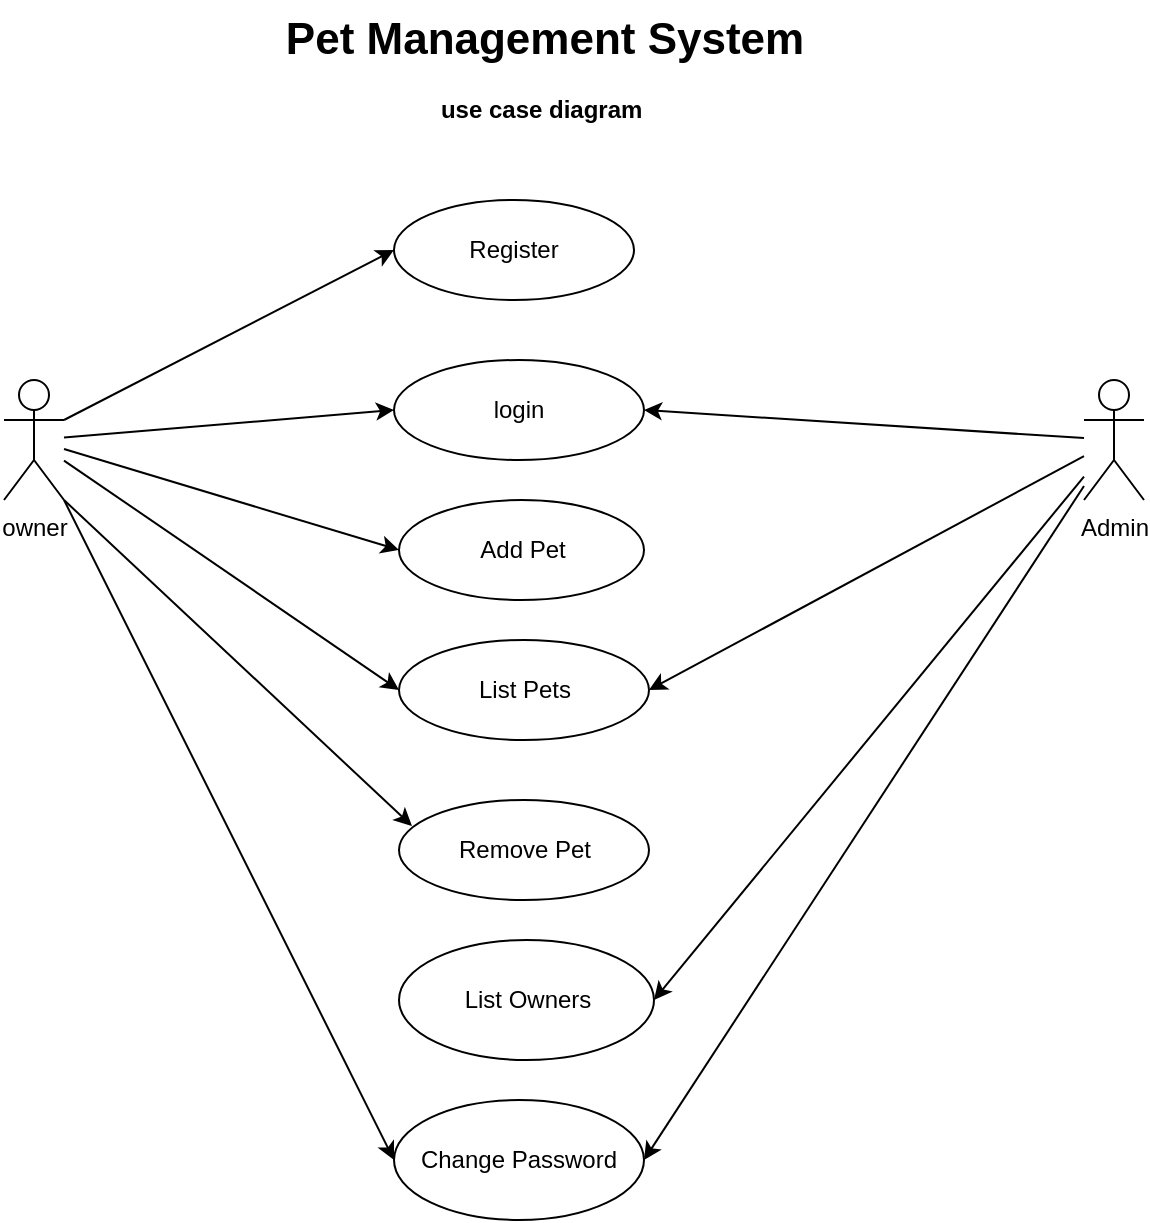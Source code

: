 <mxfile version="22.0.4" type="device" pages="4">
  <diagram name="use-case" id="qtio0HYeH-x8UU8tctlj">
    <mxGraphModel dx="1434" dy="782" grid="1" gridSize="10" guides="1" tooltips="1" connect="1" arrows="1" fold="1" page="1" pageScale="1" pageWidth="850" pageHeight="1100" math="0" shadow="0">
      <root>
        <mxCell id="0" />
        <mxCell id="1" parent="0" />
        <mxCell id="na23ZVkrNarAivAHWz6S-1" value="owner" style="shape=umlActor;verticalLabelPosition=bottom;verticalAlign=top;html=1;outlineConnect=0;" parent="1" vertex="1">
          <mxGeometry x="110" y="230" width="30" height="60" as="geometry" />
        </mxCell>
        <mxCell id="na23ZVkrNarAivAHWz6S-2" value="Pet Management System" style="text;html=1;align=center;verticalAlign=middle;resizable=0;points=[];autosize=1;strokeColor=none;fillColor=none;fontStyle=1;fontSize=22;" parent="1" vertex="1">
          <mxGeometry x="240" y="40" width="280" height="40" as="geometry" />
        </mxCell>
        <mxCell id="na23ZVkrNarAivAHWz6S-3" value="Register" style="ellipse;whiteSpace=wrap;html=1;" parent="1" vertex="1">
          <mxGeometry x="305" y="140" width="120" height="50" as="geometry" />
        </mxCell>
        <mxCell id="na23ZVkrNarAivAHWz6S-4" value="use case diagram&amp;nbsp;" style="text;html=1;align=center;verticalAlign=middle;resizable=0;points=[];autosize=1;strokeColor=none;fillColor=none;fontStyle=1" parent="1" vertex="1">
          <mxGeometry x="315" y="80" width="130" height="30" as="geometry" />
        </mxCell>
        <mxCell id="na23ZVkrNarAivAHWz6S-5" value="login" style="ellipse;whiteSpace=wrap;html=1;" parent="1" vertex="1">
          <mxGeometry x="305" y="220" width="125" height="50" as="geometry" />
        </mxCell>
        <mxCell id="na23ZVkrNarAivAHWz6S-6" value="Add Pet" style="ellipse;whiteSpace=wrap;html=1;" parent="1" vertex="1">
          <mxGeometry x="307.5" y="290" width="122.5" height="50" as="geometry" />
        </mxCell>
        <mxCell id="na23ZVkrNarAivAHWz6S-7" value="List Pets" style="ellipse;whiteSpace=wrap;html=1;" parent="1" vertex="1">
          <mxGeometry x="307.5" y="360" width="125" height="50" as="geometry" />
        </mxCell>
        <mxCell id="na23ZVkrNarAivAHWz6S-8" value="Remove Pet" style="ellipse;whiteSpace=wrap;html=1;" parent="1" vertex="1">
          <mxGeometry x="307.5" y="440" width="125" height="50" as="geometry" />
        </mxCell>
        <mxCell id="na23ZVkrNarAivAHWz6S-9" value="" style="endArrow=classic;html=1;rounded=0;entryX=0;entryY=0.5;entryDx=0;entryDy=0;" parent="1" target="na23ZVkrNarAivAHWz6S-3" edge="1">
          <mxGeometry width="50" height="50" relative="1" as="geometry">
            <mxPoint x="140" y="250" as="sourcePoint" />
            <mxPoint x="190" y="200" as="targetPoint" />
          </mxGeometry>
        </mxCell>
        <mxCell id="na23ZVkrNarAivAHWz6S-10" value="" style="endArrow=classic;html=1;rounded=0;entryX=0;entryY=0.5;entryDx=0;entryDy=0;" parent="1" source="na23ZVkrNarAivAHWz6S-1" target="na23ZVkrNarAivAHWz6S-5" edge="1">
          <mxGeometry width="50" height="50" relative="1" as="geometry">
            <mxPoint x="200" y="350" as="sourcePoint" />
            <mxPoint x="250" y="300" as="targetPoint" />
          </mxGeometry>
        </mxCell>
        <mxCell id="na23ZVkrNarAivAHWz6S-11" value="" style="endArrow=classic;html=1;rounded=0;entryX=0;entryY=0.5;entryDx=0;entryDy=0;" parent="1" source="na23ZVkrNarAivAHWz6S-1" target="na23ZVkrNarAivAHWz6S-6" edge="1">
          <mxGeometry width="50" height="50" relative="1" as="geometry">
            <mxPoint x="160" y="410" as="sourcePoint" />
            <mxPoint x="210" y="360" as="targetPoint" />
          </mxGeometry>
        </mxCell>
        <mxCell id="na23ZVkrNarAivAHWz6S-12" value="Admin" style="shape=umlActor;verticalLabelPosition=bottom;verticalAlign=top;html=1;outlineConnect=0;" parent="1" vertex="1">
          <mxGeometry x="650" y="230" width="30" height="60" as="geometry" />
        </mxCell>
        <mxCell id="na23ZVkrNarAivAHWz6S-13" value="" style="endArrow=classic;html=1;rounded=0;entryX=1;entryY=0.5;entryDx=0;entryDy=0;" parent="1" source="na23ZVkrNarAivAHWz6S-12" target="na23ZVkrNarAivAHWz6S-5" edge="1">
          <mxGeometry width="50" height="50" relative="1" as="geometry">
            <mxPoint x="580" y="270" as="sourcePoint" />
            <mxPoint x="630" y="220" as="targetPoint" />
          </mxGeometry>
        </mxCell>
        <mxCell id="na23ZVkrNarAivAHWz6S-14" value="List Owners" style="ellipse;whiteSpace=wrap;html=1;" parent="1" vertex="1">
          <mxGeometry x="307.5" y="510" width="127.5" height="60" as="geometry" />
        </mxCell>
        <mxCell id="na23ZVkrNarAivAHWz6S-15" value="" style="endArrow=classic;html=1;rounded=0;entryX=1;entryY=0.5;entryDx=0;entryDy=0;" parent="1" source="na23ZVkrNarAivAHWz6S-12" target="na23ZVkrNarAivAHWz6S-14" edge="1">
          <mxGeometry width="50" height="50" relative="1" as="geometry">
            <mxPoint x="570" y="490" as="sourcePoint" />
            <mxPoint x="620" y="440" as="targetPoint" />
          </mxGeometry>
        </mxCell>
        <mxCell id="na23ZVkrNarAivAHWz6S-16" value="" style="endArrow=classic;html=1;rounded=0;entryX=1;entryY=0.5;entryDx=0;entryDy=0;" parent="1" source="na23ZVkrNarAivAHWz6S-12" target="na23ZVkrNarAivAHWz6S-7" edge="1">
          <mxGeometry width="50" height="50" relative="1" as="geometry">
            <mxPoint x="650" y="260" as="sourcePoint" />
            <mxPoint x="660" y="350" as="targetPoint" />
          </mxGeometry>
        </mxCell>
        <mxCell id="na23ZVkrNarAivAHWz6S-17" value="" style="endArrow=classic;html=1;rounded=0;exitX=1;exitY=1;exitDx=0;exitDy=0;exitPerimeter=0;entryX=0.052;entryY=0.26;entryDx=0;entryDy=0;entryPerimeter=0;" parent="1" source="na23ZVkrNarAivAHWz6S-1" target="na23ZVkrNarAivAHWz6S-8" edge="1">
          <mxGeometry width="50" height="50" relative="1" as="geometry">
            <mxPoint x="170" y="470" as="sourcePoint" />
            <mxPoint x="220" y="420" as="targetPoint" />
          </mxGeometry>
        </mxCell>
        <mxCell id="na23ZVkrNarAivAHWz6S-18" value="" style="endArrow=classic;html=1;rounded=0;entryX=0;entryY=0.5;entryDx=0;entryDy=0;" parent="1" source="na23ZVkrNarAivAHWz6S-1" target="na23ZVkrNarAivAHWz6S-7" edge="1">
          <mxGeometry width="50" height="50" relative="1" as="geometry">
            <mxPoint x="240" y="410" as="sourcePoint" />
            <mxPoint x="290" y="360" as="targetPoint" />
          </mxGeometry>
        </mxCell>
        <mxCell id="na23ZVkrNarAivAHWz6S-19" value="Change Password" style="ellipse;whiteSpace=wrap;html=1;" parent="1" vertex="1">
          <mxGeometry x="305" y="590" width="125" height="60" as="geometry" />
        </mxCell>
        <mxCell id="na23ZVkrNarAivAHWz6S-20" value="" style="endArrow=classic;html=1;rounded=0;entryX=1;entryY=0.5;entryDx=0;entryDy=0;" parent="1" source="na23ZVkrNarAivAHWz6S-12" target="na23ZVkrNarAivAHWz6S-19" edge="1">
          <mxGeometry width="50" height="50" relative="1" as="geometry">
            <mxPoint x="630" y="670" as="sourcePoint" />
            <mxPoint x="680" y="620" as="targetPoint" />
          </mxGeometry>
        </mxCell>
        <mxCell id="na23ZVkrNarAivAHWz6S-21" value="" style="endArrow=classic;html=1;rounded=0;entryX=0;entryY=0.5;entryDx=0;entryDy=0;" parent="1" source="na23ZVkrNarAivAHWz6S-1" target="na23ZVkrNarAivAHWz6S-19" edge="1">
          <mxGeometry width="50" height="50" relative="1" as="geometry">
            <mxPoint x="170" y="530" as="sourcePoint" />
            <mxPoint x="220" y="480" as="targetPoint" />
          </mxGeometry>
        </mxCell>
      </root>
    </mxGraphModel>
  </diagram>
  <diagram id="1OND1I6gQZOavNlSVzC1" name="Page-2">
    <mxGraphModel dx="1434" dy="782" grid="1" gridSize="10" guides="1" tooltips="1" connect="1" arrows="1" fold="1" page="1" pageScale="1" pageWidth="850" pageHeight="1100" math="0" shadow="0">
      <root>
        <mxCell id="0" />
        <mxCell id="1" parent="0" />
        <mxCell id="EU1pXPYW7_gEOiYMxQ3u-1" value="Top Level Architecture Diagram&amp;nbsp;" style="text;html=1;align=center;verticalAlign=middle;resizable=0;points=[];autosize=1;strokeColor=none;fillColor=none;fontStyle=1;fontSize=18;" vertex="1" parent="1">
          <mxGeometry x="250" y="40" width="300" height="40" as="geometry" />
        </mxCell>
        <mxCell id="18G9U14zm28lI4PMbRhj-2" value="petms-app" style="rounded=0;whiteSpace=wrap;html=1;" vertex="1" parent="1">
          <mxGeometry x="90" y="210" width="120" height="60" as="geometry" />
        </mxCell>
        <mxCell id="18G9U14zm28lI4PMbRhj-3" value="Angular" style="text;html=1;align=center;verticalAlign=middle;resizable=0;points=[];autosize=1;strokeColor=none;fillColor=none;" vertex="1" parent="1">
          <mxGeometry x="100" y="180" width="60" height="30" as="geometry" />
        </mxCell>
        <mxCell id="18G9U14zm28lI4PMbRhj-4" value="petms-service" style="rounded=0;whiteSpace=wrap;html=1;" vertex="1" parent="1">
          <mxGeometry x="400" y="210" width="120" height="60" as="geometry" />
        </mxCell>
        <mxCell id="18G9U14zm28lI4PMbRhj-5" value="Spring boot" style="text;html=1;align=center;verticalAlign=middle;resizable=0;points=[];autosize=1;strokeColor=none;fillColor=none;" vertex="1" parent="1">
          <mxGeometry x="400" y="180" width="80" height="30" as="geometry" />
        </mxCell>
        <mxCell id="18G9U14zm28lI4PMbRhj-6" value="" style="shape=cylinder3;whiteSpace=wrap;html=1;boundedLbl=1;backgroundOutline=1;size=15;" vertex="1" parent="1">
          <mxGeometry x="680" y="200" width="50" height="70" as="geometry" />
        </mxCell>
        <mxCell id="18G9U14zm28lI4PMbRhj-7" value="petmsdb" style="text;html=1;align=center;verticalAlign=middle;resizable=0;points=[];autosize=1;strokeColor=none;fillColor=none;" vertex="1" parent="1">
          <mxGeometry x="690" y="280" width="70" height="30" as="geometry" />
        </mxCell>
        <mxCell id="18G9U14zm28lI4PMbRhj-8" value="mysql" style="text;html=1;align=center;verticalAlign=middle;resizable=0;points=[];autosize=1;strokeColor=none;fillColor=none;" vertex="1" parent="1">
          <mxGeometry x="670" y="170" width="50" height="30" as="geometry" />
        </mxCell>
        <mxCell id="18G9U14zm28lI4PMbRhj-9" value="" style="endArrow=classic;html=1;rounded=0;entryX=0;entryY=0.5;entryDx=0;entryDy=0;exitX=1;exitY=0.5;exitDx=0;exitDy=0;" edge="1" parent="1" source="18G9U14zm28lI4PMbRhj-2" target="18G9U14zm28lI4PMbRhj-4">
          <mxGeometry width="50" height="50" relative="1" as="geometry">
            <mxPoint x="220" y="230" as="sourcePoint" />
            <mxPoint x="270" y="180" as="targetPoint" />
          </mxGeometry>
        </mxCell>
        <mxCell id="18G9U14zm28lI4PMbRhj-13" value="REQUEST" style="edgeLabel;html=1;align=center;verticalAlign=middle;resizable=0;points=[];" vertex="1" connectable="0" parent="18G9U14zm28lI4PMbRhj-9">
          <mxGeometry x="-0.253" y="-1" relative="1" as="geometry">
            <mxPoint x="19" y="-1" as="offset" />
          </mxGeometry>
        </mxCell>
        <mxCell id="18G9U14zm28lI4PMbRhj-10" value="REST API List" style="text;html=1;align=center;verticalAlign=middle;resizable=0;points=[];autosize=1;strokeColor=none;fillColor=none;" vertex="1" parent="1">
          <mxGeometry x="390" y="320" width="100" height="30" as="geometry" />
        </mxCell>
        <mxCell id="18G9U14zm28lI4PMbRhj-11" value="" style="endArrow=classic;startArrow=classic;html=1;rounded=0;" edge="1" parent="1">
          <mxGeometry width="50" height="50" relative="1" as="geometry">
            <mxPoint x="520" y="240" as="sourcePoint" />
            <mxPoint x="680" y="240" as="targetPoint" />
          </mxGeometry>
        </mxCell>
        <mxCell id="18G9U14zm28lI4PMbRhj-12" value="" style="endArrow=classic;html=1;rounded=0;exitX=0;exitY=0.75;exitDx=0;exitDy=0;entryX=1;entryY=0.75;entryDx=0;entryDy=0;" edge="1" parent="1" source="18G9U14zm28lI4PMbRhj-4" target="18G9U14zm28lI4PMbRhj-2">
          <mxGeometry width="50" height="50" relative="1" as="geometry">
            <mxPoint x="240" y="320" as="sourcePoint" />
            <mxPoint x="290" y="270" as="targetPoint" />
          </mxGeometry>
        </mxCell>
        <mxCell id="18G9U14zm28lI4PMbRhj-14" value="RESPONSE" style="edgeLabel;html=1;align=center;verticalAlign=middle;resizable=0;points=[];" vertex="1" connectable="0" parent="18G9U14zm28lI4PMbRhj-12">
          <mxGeometry x="0.253" relative="1" as="geometry">
            <mxPoint x="19" y="2" as="offset" />
          </mxGeometry>
        </mxCell>
        <mxCell id="18G9U14zm28lI4PMbRhj-15" value="http" style="text;html=1;align=center;verticalAlign=middle;resizable=0;points=[];autosize=1;strokeColor=none;fillColor=none;" vertex="1" parent="1">
          <mxGeometry x="280" y="200" width="40" height="30" as="geometry" />
        </mxCell>
      </root>
    </mxGraphModel>
  </diagram>
  <diagram id="aL0mMpX6uWuO6IBAU_9J" name="petmsdb">
    <mxGraphModel dx="1434" dy="782" grid="1" gridSize="10" guides="1" tooltips="1" connect="1" arrows="1" fold="1" page="1" pageScale="1" pageWidth="850" pageHeight="1100" math="0" shadow="0">
      <root>
        <mxCell id="0" />
        <mxCell id="1" parent="0" />
        <mxCell id="j4MDmAAAiMPBmeTMQdz8-5" value="&lt;div style=&quot;box-sizing:border-box;width:100%;background:#e4e4e4;padding:2px;&quot;&gt;tbl_user&lt;/div&gt;&lt;table style=&quot;width:100%;font-size:1em;&quot; cellpadding=&quot;2&quot; cellspacing=&quot;0&quot;&gt;&lt;tbody&gt;&lt;tr&gt;&lt;td&gt;PK&lt;/td&gt;&lt;td&gt;id&lt;/td&gt;&lt;/tr&gt;&lt;tr&gt;&lt;td&gt;&lt;br&gt;&lt;/td&gt;&lt;td&gt;first_name&lt;br&gt;&lt;/td&gt;&lt;/tr&gt;&lt;tr&gt;&lt;td&gt;&lt;/td&gt;&lt;td&gt;fieldname&lt;br&gt;role_code&lt;br&gt;username&lt;br&gt;pword&lt;br&gt;tp&lt;/td&gt;&lt;/tr&gt;&lt;/tbody&gt;&lt;/table&gt;" style="verticalAlign=top;align=left;overflow=fill;html=1;whiteSpace=wrap;" parent="1" vertex="1">
          <mxGeometry x="90" y="130" width="180" height="130" as="geometry" />
        </mxCell>
        <mxCell id="j4MDmAAAiMPBmeTMQdz8-7" value="&lt;div style=&quot;box-sizing:border-box;width:100%;background:#e4e4e4;padding:2px;&quot;&gt;tbl_pet_category&lt;/div&gt;&lt;table style=&quot;width:100%;font-size:1em;&quot; cellpadding=&quot;2&quot; cellspacing=&quot;0&quot;&gt;&lt;tbody&gt;&lt;tr&gt;&lt;td&gt;PK&lt;/td&gt;&lt;td&gt;id&lt;/td&gt;&lt;/tr&gt;&lt;tr&gt;&lt;td&gt;&lt;br&gt;&lt;/td&gt;&lt;td&gt;category&lt;/td&gt;&lt;/tr&gt;&lt;tr&gt;&lt;td&gt;&lt;/td&gt;&lt;td&gt;&lt;br&gt;&lt;/td&gt;&lt;/tr&gt;&lt;/tbody&gt;&lt;/table&gt;" style="verticalAlign=top;align=left;overflow=fill;html=1;whiteSpace=wrap;" parent="1" vertex="1">
          <mxGeometry x="520" y="160" width="180" height="70" as="geometry" />
        </mxCell>
        <mxCell id="j4MDmAAAiMPBmeTMQdz8-8" value="&lt;div style=&quot;box-sizing:border-box;width:100%;background:#e4e4e4;padding:2px;&quot;&gt;tbl_pet&lt;/div&gt;&lt;table style=&quot;width:100%;font-size:1em;&quot; cellpadding=&quot;2&quot; cellspacing=&quot;0&quot;&gt;&lt;tbody&gt;&lt;tr&gt;&lt;td&gt;PK&lt;/td&gt;&lt;td&gt;id&lt;/td&gt;&lt;/tr&gt;&lt;tr&gt;&lt;td&gt;FK1&lt;/td&gt;&lt;td&gt;category_id&lt;/td&gt;&lt;/tr&gt;&lt;tr&gt;&lt;td&gt;FK2&lt;/td&gt;&lt;td&gt;dob&lt;br&gt;pet_name&lt;br&gt;owner_id&lt;br&gt;remark&lt;br&gt;&lt;br&gt;&lt;/td&gt;&lt;/tr&gt;&lt;/tbody&gt;&lt;/table&gt;" style="verticalAlign=top;align=left;overflow=fill;html=1;whiteSpace=wrap;" parent="1" vertex="1">
          <mxGeometry x="320" y="310" width="180" height="140" as="geometry" />
        </mxCell>
      </root>
    </mxGraphModel>
  </diagram>
  <diagram id="5IKteaaSuLe--AzLNMfe" name="Page-4">
    <mxGraphModel dx="2284" dy="782" grid="1" gridSize="10" guides="1" tooltips="1" connect="1" arrows="1" fold="1" page="1" pageScale="1" pageWidth="850" pageHeight="1100" math="0" shadow="0">
      <root>
        <mxCell id="0" />
        <mxCell id="1" parent="0" />
        <mxCell id="KfyVKzzKJ8_3SmzR6e0g-3" value="users/register" style="rounded=0;whiteSpace=wrap;html=1;" parent="1" vertex="1">
          <mxGeometry x="380" y="160" width="130" height="50" as="geometry" />
        </mxCell>
        <mxCell id="KfyVKzzKJ8_3SmzR6e0g-4" value="" style="outlineConnect=0;dashed=0;verticalLabelPosition=bottom;verticalAlign=top;align=center;html=1;shape=mxgraph.aws3.search_documents;fillColor=#F58534;gradientColor=none;" parent="1" vertex="1">
          <mxGeometry x="10" y="170" width="110" height="120" as="geometry" />
        </mxCell>
        <mxCell id="KfyVKzzKJ8_3SmzR6e0g-5" value="Angular App" style="text;html=1;align=center;verticalAlign=middle;resizable=0;points=[];autosize=1;strokeColor=none;fillColor=none;" parent="1" vertex="1">
          <mxGeometry x="20" y="298" width="90" height="30" as="geometry" />
        </mxCell>
        <mxCell id="KfyVKzzKJ8_3SmzR6e0g-6" value="" style="endArrow=classic;html=1;rounded=0;" parent="1" edge="1">
          <mxGeometry width="50" height="50" relative="1" as="geometry">
            <mxPoint x="130" y="180" as="sourcePoint" />
            <mxPoint x="380" y="180" as="targetPoint" />
          </mxGeometry>
        </mxCell>
        <mxCell id="KfyVKzzKJ8_3SmzR6e0g-8" value="POST&lt;br&gt;GET&lt;br&gt;PUT&lt;br&gt;DELETE" style="text;html=1;align=left;verticalAlign=middle;resizable=0;points=[];autosize=1;strokeColor=none;fillColor=none;" parent="1" vertex="1">
          <mxGeometry x="270" y="18" width="70" height="70" as="geometry" />
        </mxCell>
        <mxCell id="KfyVKzzKJ8_3SmzR6e0g-9" value="&lt;div&gt;{&lt;/div&gt;&lt;div&gt;&amp;nbsp; &quot;first_name&quot;: &quot;Ravinath&quot;,&lt;/div&gt;&lt;div&gt;&amp;nbsp; &quot;last_name&quot;:&quot;Fernando&quot;,&lt;/div&gt;&lt;div&gt;&amp;nbsp; &quot;role_code&quot;:&quot;USER&quot;,&lt;/div&gt;&lt;div&gt;&amp;nbsp; &quot;username&quot;:&quot;ravi&quot;,&lt;/div&gt;&lt;div&gt;&amp;nbsp; &quot;pword&quot;:&quot;123456&quot;,&lt;/div&gt;&lt;div&gt;&amp;nbsp; &quot;tp&quot;:&quot;0715566633&quot;&lt;/div&gt;&lt;div&gt;}&lt;/div&gt;" style="text;html=1;align=left;verticalAlign=middle;resizable=0;points=[];autosize=1;strokeColor=none;fillColor=none;" parent="1" vertex="1">
          <mxGeometry x="170" y="180" width="160" height="130" as="geometry" />
        </mxCell>
        <mxCell id="KfyVKzzKJ8_3SmzR6e0g-10" value="" style="shape=cylinder3;whiteSpace=wrap;html=1;boundedLbl=1;backgroundOutline=1;size=15;" parent="1" vertex="1">
          <mxGeometry x="730" y="140" width="60" height="80" as="geometry" />
        </mxCell>
        <mxCell id="KfyVKzzKJ8_3SmzR6e0g-11" value="endpoints" style="text;html=1;align=center;verticalAlign=middle;resizable=0;points=[];autosize=1;strokeColor=none;fillColor=none;" parent="1" vertex="1">
          <mxGeometry x="385" y="128" width="80" height="30" as="geometry" />
        </mxCell>
        <mxCell id="KfyVKzzKJ8_3SmzR6e0g-12" value="users/login" style="rounded=0;whiteSpace=wrap;html=1;" parent="1" vertex="1">
          <mxGeometry x="380" y="560" width="130" height="50" as="geometry" />
        </mxCell>
        <mxCell id="KfyVKzzKJ8_3SmzR6e0g-13" value="" style="endArrow=classic;html=1;rounded=0;exitX=0.354;exitY=1.06;exitDx=0;exitDy=0;exitPerimeter=0;" parent="1" source="KfyVKzzKJ8_3SmzR6e0g-3" edge="1">
          <mxGeometry width="50" height="50" relative="1" as="geometry">
            <mxPoint x="470" y="340" as="sourcePoint" />
            <mxPoint x="140" y="340" as="targetPoint" />
            <Array as="points">
              <mxPoint x="426" y="340" />
            </Array>
          </mxGeometry>
        </mxCell>
        <mxCell id="KfyVKzzKJ8_3SmzR6e0g-14" value="&lt;div style=&quot;background-color: rgb(255, 255, 254); line-height: 18px;&quot;&gt;&lt;div&gt;{&lt;/div&gt;&lt;div&gt;&amp;nbsp;&amp;nbsp;&amp;nbsp;&amp;nbsp;&quot;resCode&quot;:&amp;nbsp;&lt;span style=&quot;color: #0451a5;&quot;&gt;&quot;000&quot;&lt;/span&gt;,&lt;/div&gt;&lt;div&gt;&amp;nbsp;&amp;nbsp;&amp;nbsp;&amp;nbsp;&lt;span style=&quot;color: #a31515;&quot;&gt;&quot;resMsg&quot;&lt;/span&gt;:&amp;nbsp;&lt;span style=&quot;color: #0451a5;&quot;&gt;&quot;SUCCESS&quot;&lt;/span&gt;&lt;/div&gt;&lt;div&gt;}&lt;/div&gt;&lt;/div&gt;" style="text;html=1;align=left;verticalAlign=middle;resizable=0;points=[];autosize=1;strokeColor=none;fillColor=none;" parent="1" vertex="1">
          <mxGeometry x="180" y="360" width="160" height="90" as="geometry" />
        </mxCell>
        <mxCell id="KfyVKzzKJ8_3SmzR6e0g-15" value="POST" style="text;html=1;align=center;verticalAlign=middle;resizable=0;points=[];autosize=1;strokeColor=none;fillColor=none;" parent="1" vertex="1">
          <mxGeometry x="160" y="150" width="60" height="30" as="geometry" />
        </mxCell>
        <mxCell id="KfyVKzzKJ8_3SmzR6e0g-16" value="" style="endArrow=classic;html=1;rounded=0;exitX=1;exitY=0.5;exitDx=0;exitDy=0;entryX=0.033;entryY=0.588;entryDx=0;entryDy=0;entryPerimeter=0;" parent="1" source="KfyVKzzKJ8_3SmzR6e0g-3" target="KfyVKzzKJ8_3SmzR6e0g-10" edge="1">
          <mxGeometry width="50" height="50" relative="1" as="geometry">
            <mxPoint x="560" y="200" as="sourcePoint" />
            <mxPoint x="610" y="150" as="targetPoint" />
          </mxGeometry>
        </mxCell>
        <mxCell id="rBPWOU2Rmv0Hn3Y1Lvgu-1" value="" style="endArrow=classic;html=1;rounded=0;entryX=0;entryY=0.5;entryDx=0;entryDy=0;" edge="1" parent="1" target="KfyVKzzKJ8_3SmzR6e0g-12">
          <mxGeometry width="50" height="50" relative="1" as="geometry">
            <mxPoint x="110" y="585" as="sourcePoint" />
            <mxPoint x="170" y="570" as="targetPoint" />
          </mxGeometry>
        </mxCell>
        <mxCell id="rBPWOU2Rmv0Hn3Y1Lvgu-2" value="{&lt;br&gt;&quot;username&quot;:&quot;testuser&quot;,&lt;br&gt;&quot;pword&quot;:&quot;123456&quot;&lt;br&gt;}" style="text;html=1;align=left;verticalAlign=middle;resizable=0;points=[];autosize=1;strokeColor=none;fillColor=none;" vertex="1" parent="1">
          <mxGeometry x="180" y="610" width="140" height="70" as="geometry" />
        </mxCell>
        <mxCell id="rBPWOU2Rmv0Hn3Y1Lvgu-3" value="" style="shape=cylinder3;whiteSpace=wrap;html=1;boundedLbl=1;backgroundOutline=1;size=15;" vertex="1" parent="1">
          <mxGeometry x="730" y="540" width="60" height="80" as="geometry" />
        </mxCell>
        <mxCell id="rBPWOU2Rmv0Hn3Y1Lvgu-4" value="" style="endArrow=classic;html=1;rounded=0;" edge="1" parent="1" target="rBPWOU2Rmv0Hn3Y1Lvgu-3">
          <mxGeometry width="50" height="50" relative="1" as="geometry">
            <mxPoint x="510" y="580" as="sourcePoint" />
            <mxPoint x="560" y="530" as="targetPoint" />
          </mxGeometry>
        </mxCell>
        <mxCell id="rBPWOU2Rmv0Hn3Y1Lvgu-5" value="POST" style="text;html=1;align=center;verticalAlign=middle;resizable=0;points=[];autosize=1;strokeColor=none;fillColor=none;" vertex="1" parent="1">
          <mxGeometry x="150" y="560" width="60" height="30" as="geometry" />
        </mxCell>
        <mxCell id="rBPWOU2Rmv0Hn3Y1Lvgu-6" value="" style="endArrow=classic;html=1;rounded=0;exitX=0.423;exitY=1.06;exitDx=0;exitDy=0;exitPerimeter=0;" edge="1" parent="1" source="KfyVKzzKJ8_3SmzR6e0g-12">
          <mxGeometry width="50" height="50" relative="1" as="geometry">
            <mxPoint x="300" y="750" as="sourcePoint" />
            <mxPoint x="110" y="700" as="targetPoint" />
            <Array as="points">
              <mxPoint x="435" y="700" />
            </Array>
          </mxGeometry>
        </mxCell>
        <mxCell id="rBPWOU2Rmv0Hn3Y1Lvgu-7" value="&lt;div style=&quot;background-color: rgb(255, 255, 254); line-height: 18px;&quot;&gt;&lt;div&gt;{&lt;/div&gt;&lt;div&gt;&amp;nbsp;&amp;nbsp;&amp;nbsp;&amp;nbsp;&quot;userDTO&quot;:&amp;nbsp;{&lt;/div&gt;&lt;div&gt;&amp;nbsp;&amp;nbsp;&amp;nbsp;&amp;nbsp;&amp;nbsp;&amp;nbsp;&amp;nbsp;&amp;nbsp;&lt;span style=&quot;color: #a31515;&quot;&gt;&quot;id&quot;&lt;/span&gt;:&amp;nbsp;&lt;span style=&quot;color: #098658;&quot;&gt;1&lt;/span&gt;,&lt;/div&gt;&lt;div&gt;&amp;nbsp;&amp;nbsp;&amp;nbsp;&amp;nbsp;&amp;nbsp;&amp;nbsp;&amp;nbsp;&amp;nbsp;&lt;span style=&quot;color: #a31515;&quot;&gt;&quot;firstName&quot;&lt;/span&gt;:&amp;nbsp;&lt;span style=&quot;color: #0451a5;&quot;&gt;&quot;Rrererett&quot;&lt;/span&gt;,&lt;/div&gt;&lt;div&gt;&amp;nbsp;&amp;nbsp;&amp;nbsp;&amp;nbsp;&amp;nbsp;&amp;nbsp;&amp;nbsp;&amp;nbsp;&lt;span style=&quot;color: #a31515;&quot;&gt;&quot;lastName&quot;&lt;/span&gt;:&amp;nbsp;&lt;span style=&quot;color: #0451a5;&quot;&gt;&quot;Ferserererr&quot;&lt;/span&gt;,&lt;/div&gt;&lt;div&gt;&amp;nbsp;&amp;nbsp;&amp;nbsp;&amp;nbsp;&amp;nbsp;&amp;nbsp;&amp;nbsp;&amp;nbsp;&lt;span style=&quot;color: #a31515;&quot;&gt;&quot;roleCode&quot;&lt;/span&gt;:&amp;nbsp;&lt;span style=&quot;color: #0451a5;&quot;&gt;&quot;USER&quot;&lt;/span&gt;,&lt;/div&gt;&lt;div&gt;&amp;nbsp;&amp;nbsp;&amp;nbsp;&amp;nbsp;&amp;nbsp;&amp;nbsp;&amp;nbsp;&amp;nbsp;&lt;span style=&quot;color: #a31515;&quot;&gt;&quot;tp&quot;&lt;/span&gt;:&amp;nbsp;&lt;span style=&quot;color: #0451a5;&quot;&gt;&quot;07888566&quot;&lt;/span&gt;&lt;/div&gt;&lt;div&gt;&amp;nbsp;&amp;nbsp;&amp;nbsp;&amp;nbsp;},&lt;/div&gt;&lt;div&gt;&amp;nbsp;&amp;nbsp;&amp;nbsp;&amp;nbsp;&lt;span style=&quot;color: #a31515;&quot;&gt;&quot;resCode&quot;&lt;/span&gt;:&amp;nbsp;&lt;span style=&quot;color: #0451a5;&quot;&gt;&quot;000&quot;&lt;/span&gt;,&lt;/div&gt;&lt;div&gt;&amp;nbsp;&amp;nbsp;&amp;nbsp;&amp;nbsp;&lt;span style=&quot;color: #a31515;&quot;&gt;&quot;resMsg&quot;&lt;/span&gt;:&amp;nbsp;&lt;span style=&quot;color: #0451a5;&quot;&gt;&quot;SUCCESS&quot;&lt;/span&gt;&lt;/div&gt;&lt;div&gt;}&lt;/div&gt;&lt;/div&gt;" style="text;html=1;align=left;verticalAlign=middle;resizable=0;points=[];autosize=1;strokeColor=none;fillColor=none;" vertex="1" parent="1">
          <mxGeometry x="180" y="810" width="190" height="210" as="geometry" />
        </mxCell>
        <mxCell id="rBPWOU2Rmv0Hn3Y1Lvgu-8" value="token : &quot;45asd5sad45sa4d5sa4d5sad&quot;" style="text;html=1;align=center;verticalAlign=middle;resizable=0;points=[];autosize=1;strokeColor=none;fillColor=none;" vertex="1" parent="1">
          <mxGeometry x="170" y="740" width="230" height="30" as="geometry" />
        </mxCell>
        <mxCell id="rBPWOU2Rmv0Hn3Y1Lvgu-9" value="" style="outlineConnect=0;dashed=0;verticalLabelPosition=bottom;verticalAlign=top;align=center;html=1;shape=mxgraph.aws3.search_documents;fillColor=#F58534;gradientColor=none;" vertex="1" parent="1">
          <mxGeometry x="-20" y="590" width="110" height="120" as="geometry" />
        </mxCell>
        <mxCell id="rBPWOU2Rmv0Hn3Y1Lvgu-10" value="users/" style="rounded=0;whiteSpace=wrap;html=1;" vertex="1" parent="1">
          <mxGeometry x="400" y="1090" width="130" height="50" as="geometry" />
        </mxCell>
        <mxCell id="rBPWOU2Rmv0Hn3Y1Lvgu-11" value="" style="endArrow=classic;html=1;rounded=0;entryX=0;entryY=0.5;entryDx=0;entryDy=0;" edge="1" parent="1">
          <mxGeometry width="50" height="50" relative="1" as="geometry">
            <mxPoint x="120" y="1115" as="sourcePoint" />
            <mxPoint x="390" y="1115" as="targetPoint" />
          </mxGeometry>
        </mxCell>
        <mxCell id="rBPWOU2Rmv0Hn3Y1Lvgu-12" value="POST" style="text;html=1;align=center;verticalAlign=middle;resizable=0;points=[];autosize=1;strokeColor=none;fillColor=none;" vertex="1" parent="1">
          <mxGeometry x="160" y="1090" width="60" height="30" as="geometry" />
        </mxCell>
        <mxCell id="rBPWOU2Rmv0Hn3Y1Lvgu-13" value="" style="outlineConnect=0;dashed=0;verticalLabelPosition=bottom;verticalAlign=top;align=center;html=1;shape=mxgraph.aws3.search_documents;fillColor=#F58534;gradientColor=none;" vertex="1" parent="1">
          <mxGeometry x="-10" y="1120" width="110" height="120" as="geometry" />
        </mxCell>
        <mxCell id="rBPWOU2Rmv0Hn3Y1Lvgu-14" value="token : &quot;45asd5sad45sa4d5sa4d5sad&quot;" style="text;html=1;align=center;verticalAlign=middle;resizable=0;points=[];autosize=1;strokeColor=none;fillColor=none;" vertex="1" parent="1">
          <mxGeometry x="150" y="1120" width="230" height="30" as="geometry" />
        </mxCell>
      </root>
    </mxGraphModel>
  </diagram>
</mxfile>
